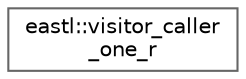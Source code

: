 digraph "类继承关系图"
{
 // LATEX_PDF_SIZE
  bgcolor="transparent";
  edge [fontname=Helvetica,fontsize=10,labelfontname=Helvetica,labelfontsize=10];
  node [fontname=Helvetica,fontsize=10,shape=box,height=0.2,width=0.4];
  rankdir="LR";
  Node0 [id="Node000000",label="eastl::visitor_caller\l_one_r",height=0.2,width=0.4,color="grey40", fillcolor="white", style="filled",URL="$structeastl_1_1visitor__caller__one__r.html",tooltip=" "];
}
